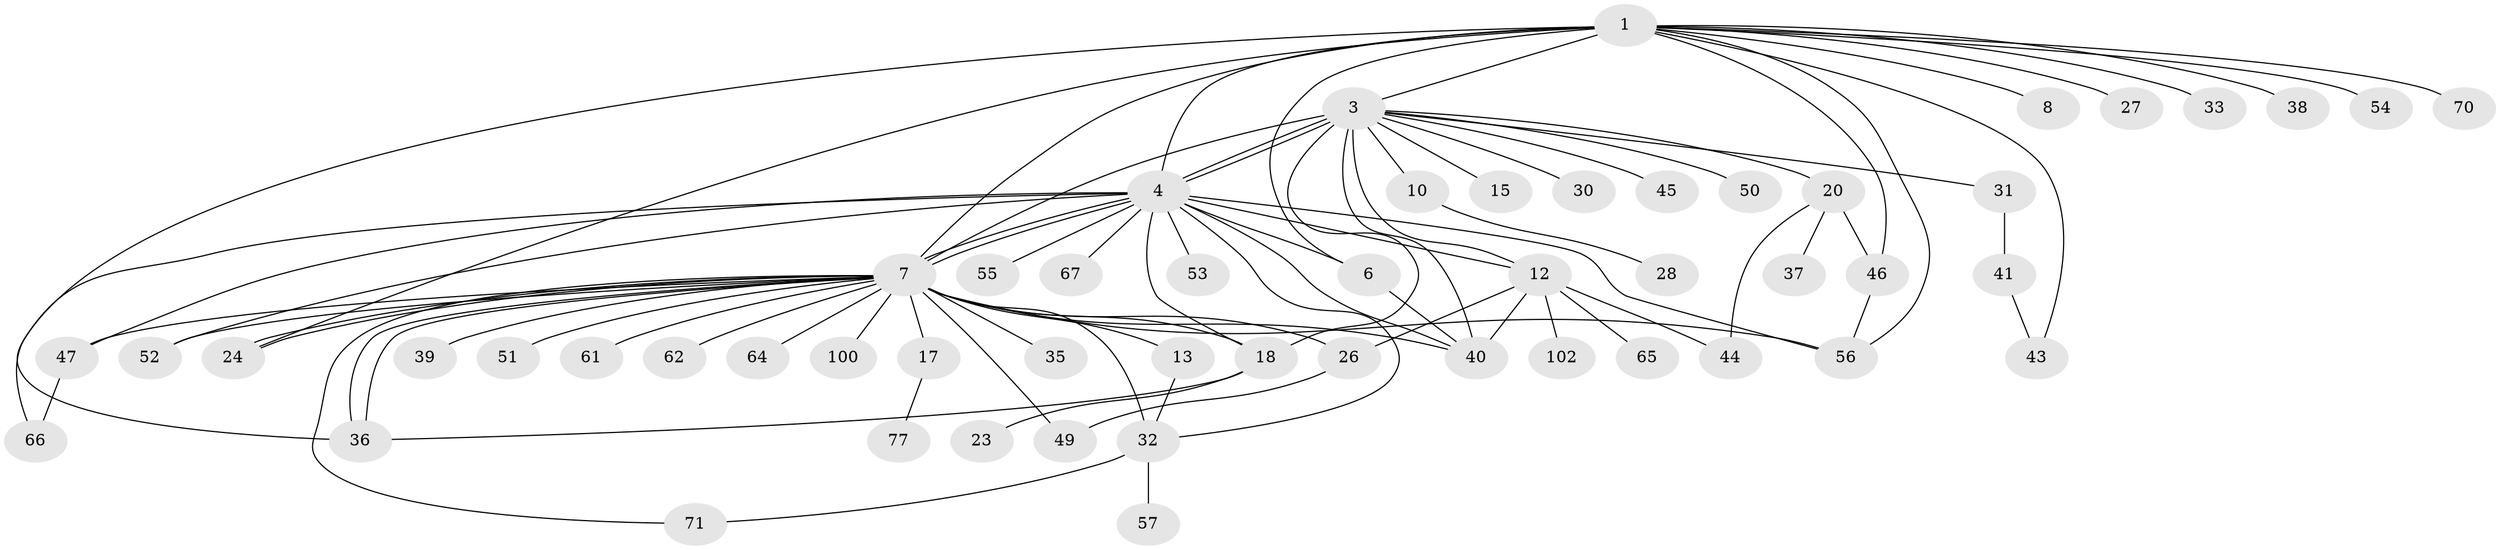 // original degree distribution, {4: 0.09259259259259259, 19: 0.009259259259259259, 21: 0.009259259259259259, 23: 0.009259259259259259, 2: 0.18518518518518517, 5: 0.046296296296296294, 28: 0.009259259259259259, 1: 0.4722222222222222, 8: 0.009259259259259259, 3: 0.12037037037037036, 6: 0.018518518518518517, 7: 0.009259259259259259, 11: 0.009259259259259259}
// Generated by graph-tools (version 1.1) at 2025/14/03/09/25 04:14:23]
// undirected, 54 vertices, 85 edges
graph export_dot {
graph [start="1"]
  node [color=gray90,style=filled];
  1 [super="+2+25"];
  3 [super="+69+29+78+87+11"];
  4 [super="+80+96+83+99+105+21+14+9+5"];
  6 [super="+58+82"];
  7 [super="+60"];
  8;
  10 [super="+59"];
  12 [super="+34"];
  13;
  15;
  17;
  18;
  20;
  23;
  24;
  26 [super="+101"];
  27;
  28 [super="+63+42"];
  30;
  31;
  32;
  33;
  35;
  36 [super="+95+48"];
  37;
  38;
  39;
  40 [super="+98"];
  41;
  43 [super="+106"];
  44 [super="+73"];
  45;
  46;
  47;
  49;
  50;
  51;
  52;
  53;
  54;
  55;
  56 [super="+79"];
  57;
  61;
  62;
  64;
  65;
  66 [super="+90"];
  67 [super="+68+81"];
  70;
  71;
  77;
  100;
  102;
  1 -- 8;
  1 -- 56;
  1 -- 33;
  1 -- 3;
  1 -- 4 [weight=4];
  1 -- 36;
  1 -- 70;
  1 -- 7 [weight=3];
  1 -- 6;
  1 -- 43;
  1 -- 46 [weight=3];
  1 -- 54;
  1 -- 24;
  1 -- 27;
  1 -- 38;
  3 -- 4 [weight=3];
  3 -- 4;
  3 -- 10;
  3 -- 12 [weight=2];
  3 -- 15;
  3 -- 18;
  3 -- 20;
  3 -- 30;
  3 -- 31;
  3 -- 45;
  3 -- 50;
  3 -- 40;
  3 -- 7 [weight=2];
  4 -- 6;
  4 -- 7 [weight=4];
  4 -- 7;
  4 -- 40 [weight=2];
  4 -- 53;
  4 -- 67;
  4 -- 12;
  4 -- 56;
  4 -- 47;
  4 -- 32;
  4 -- 66;
  4 -- 18;
  4 -- 52;
  4 -- 55;
  6 -- 40;
  7 -- 13;
  7 -- 17;
  7 -- 18;
  7 -- 24 [weight=2];
  7 -- 24;
  7 -- 32 [weight=3];
  7 -- 35;
  7 -- 36;
  7 -- 36;
  7 -- 39;
  7 -- 49;
  7 -- 51;
  7 -- 52;
  7 -- 56;
  7 -- 62;
  7 -- 64;
  7 -- 71;
  7 -- 100;
  7 -- 40;
  7 -- 47;
  7 -- 26 [weight=2];
  7 -- 61;
  10 -- 28;
  12 -- 26;
  12 -- 44;
  12 -- 102;
  12 -- 40;
  12 -- 65;
  13 -- 32;
  17 -- 77;
  18 -- 23;
  18 -- 36;
  20 -- 37;
  20 -- 44;
  20 -- 46;
  26 -- 49;
  31 -- 41;
  32 -- 57;
  32 -- 71;
  41 -- 43;
  46 -- 56;
  47 -- 66;
}
